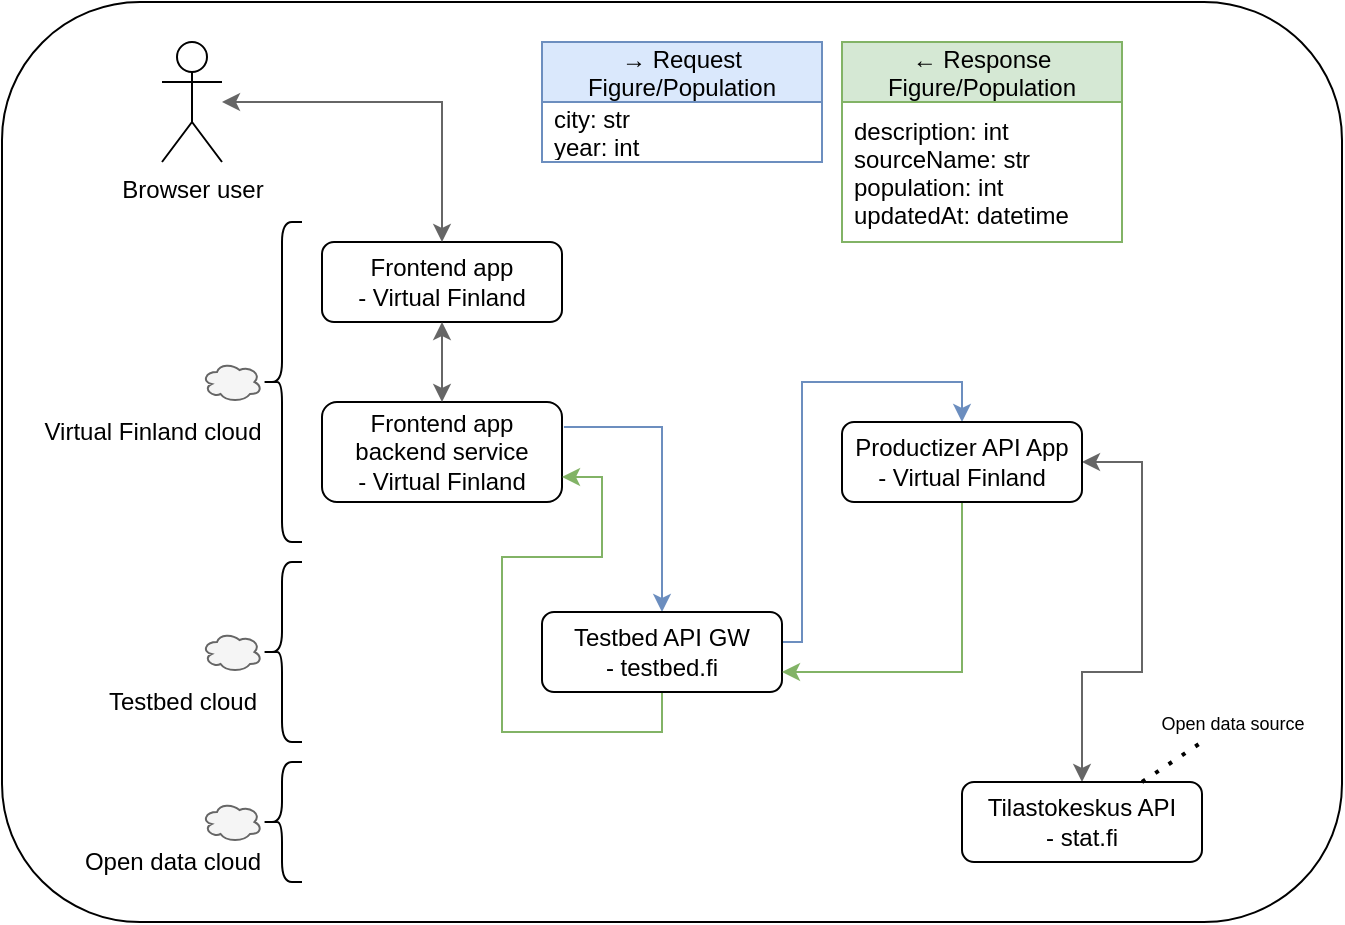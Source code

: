 <mxfile>
    <diagram id="PQ__nWFowvmibfrfLgjd" name="Page-1">
        <mxGraphModel dx="1706" dy="725" grid="1" gridSize="10" guides="1" tooltips="1" connect="1" arrows="1" fold="1" page="1" pageScale="1" pageWidth="850" pageHeight="1100" math="0" shadow="0">
            <root>
                <mxCell id="0"/>
                <mxCell id="1" parent="0"/>
                <mxCell id="9jNtTbSI3aPpyJio8dJq-46" value="" style="rounded=1;whiteSpace=wrap;html=1;" parent="1" vertex="1">
                    <mxGeometry x="-20" y="10" width="670" height="460" as="geometry"/>
                </mxCell>
                <mxCell id="9jNtTbSI3aPpyJio8dJq-6" value="Frontend app&lt;br&gt;- Virtual Finland" style="rounded=1;whiteSpace=wrap;html=1;" parent="1" vertex="1">
                    <mxGeometry x="140" y="130" width="120" height="40" as="geometry"/>
                </mxCell>
                <mxCell id="9jNtTbSI3aPpyJio8dJq-59" style="edgeStyle=orthogonalEdgeStyle;rounded=0;orthogonalLoop=1;jettySize=auto;html=1;entryX=0.5;entryY=0;entryDx=0;entryDy=0;startArrow=classic;startFill=1;fillColor=#f5f5f5;strokeColor=#666666;" parent="1" source="9jNtTbSI3aPpyJio8dJq-7" target="9jNtTbSI3aPpyJio8dJq-6" edge="1">
                    <mxGeometry relative="1" as="geometry"/>
                </mxCell>
                <mxCell id="9jNtTbSI3aPpyJio8dJq-7" value="Browser user" style="shape=umlActor;verticalLabelPosition=bottom;verticalAlign=top;html=1;outlineConnect=0;" parent="1" vertex="1">
                    <mxGeometry x="60" y="30" width="30" height="60" as="geometry"/>
                </mxCell>
                <mxCell id="9jNtTbSI3aPpyJio8dJq-16" style="edgeStyle=orthogonalEdgeStyle;rounded=0;orthogonalLoop=1;jettySize=auto;html=1;exitX=1.008;exitY=0.249;exitDx=0;exitDy=0;entryX=0.5;entryY=0;entryDx=0;entryDy=0;exitPerimeter=0;fillColor=#dae8fc;strokeColor=#6c8ebf;" parent="1" source="9jNtTbSI3aPpyJio8dJq-8" target="9jNtTbSI3aPpyJio8dJq-10" edge="1">
                    <mxGeometry relative="1" as="geometry"/>
                </mxCell>
                <mxCell id="9jNtTbSI3aPpyJio8dJq-8" value="Frontend app&lt;br&gt;backend service&lt;br&gt;- Virtual Finland" style="rounded=1;whiteSpace=wrap;html=1;" parent="1" vertex="1">
                    <mxGeometry x="140" y="210" width="120" height="50" as="geometry"/>
                </mxCell>
                <mxCell id="9jNtTbSI3aPpyJio8dJq-9" value="" style="endArrow=classic;startArrow=classic;html=1;rounded=0;entryX=0.5;entryY=1;entryDx=0;entryDy=0;exitX=0.5;exitY=0;exitDx=0;exitDy=0;fillColor=#f5f5f5;strokeColor=#666666;" parent="1" source="9jNtTbSI3aPpyJio8dJq-8" target="9jNtTbSI3aPpyJio8dJq-6" edge="1">
                    <mxGeometry width="50" height="50" relative="1" as="geometry">
                        <mxPoint x="190" y="300" as="sourcePoint"/>
                        <mxPoint x="240" y="250" as="targetPoint"/>
                    </mxGeometry>
                </mxCell>
                <mxCell id="9jNtTbSI3aPpyJio8dJq-22" style="edgeStyle=orthogonalEdgeStyle;rounded=0;orthogonalLoop=1;jettySize=auto;html=1;entryX=0.5;entryY=0;entryDx=0;entryDy=0;exitX=1;exitY=0.25;exitDx=0;exitDy=0;fillColor=#dae8fc;strokeColor=#6c8ebf;" parent="1" source="9jNtTbSI3aPpyJio8dJq-10" target="9jNtTbSI3aPpyJio8dJq-17" edge="1">
                    <mxGeometry relative="1" as="geometry">
                        <Array as="points">
                            <mxPoint x="370" y="330"/>
                            <mxPoint x="380" y="330"/>
                            <mxPoint x="380" y="200"/>
                            <mxPoint x="460" y="200"/>
                        </Array>
                    </mxGeometry>
                </mxCell>
                <mxCell id="9jNtTbSI3aPpyJio8dJq-25" style="edgeStyle=orthogonalEdgeStyle;rounded=0;orthogonalLoop=1;jettySize=auto;html=1;entryX=1;entryY=0.75;entryDx=0;entryDy=0;startArrow=none;startFill=0;exitX=0.5;exitY=1;exitDx=0;exitDy=0;fillColor=#d5e8d4;strokeColor=#82b366;" parent="1" source="9jNtTbSI3aPpyJio8dJq-10" target="9jNtTbSI3aPpyJio8dJq-8" edge="1">
                    <mxGeometry relative="1" as="geometry"/>
                </mxCell>
                <mxCell id="9jNtTbSI3aPpyJio8dJq-10" value="Testbed API GW&lt;br&gt;- testbed.fi" style="rounded=1;whiteSpace=wrap;html=1;" parent="1" vertex="1">
                    <mxGeometry x="250" y="315" width="120" height="40" as="geometry"/>
                </mxCell>
                <mxCell id="9jNtTbSI3aPpyJio8dJq-23" style="edgeStyle=orthogonalEdgeStyle;rounded=0;orthogonalLoop=1;jettySize=auto;html=1;entryX=0.5;entryY=0;entryDx=0;entryDy=0;startArrow=classic;startFill=1;fillColor=#f5f5f5;strokeColor=#666666;" parent="1" source="9jNtTbSI3aPpyJio8dJq-17" target="9jNtTbSI3aPpyJio8dJq-20" edge="1">
                    <mxGeometry relative="1" as="geometry">
                        <Array as="points">
                            <mxPoint x="550" y="240"/>
                            <mxPoint x="550" y="345"/>
                            <mxPoint x="520" y="345"/>
                        </Array>
                    </mxGeometry>
                </mxCell>
                <mxCell id="9jNtTbSI3aPpyJio8dJq-24" style="edgeStyle=orthogonalEdgeStyle;rounded=0;orthogonalLoop=1;jettySize=auto;html=1;entryX=1;entryY=0.75;entryDx=0;entryDy=0;startArrow=none;startFill=0;fillColor=#d5e8d4;strokeColor=#82b366;" parent="1" source="9jNtTbSI3aPpyJio8dJq-17" target="9jNtTbSI3aPpyJio8dJq-10" edge="1">
                    <mxGeometry relative="1" as="geometry">
                        <Array as="points">
                            <mxPoint x="460" y="345"/>
                        </Array>
                    </mxGeometry>
                </mxCell>
                <mxCell id="9jNtTbSI3aPpyJio8dJq-17" value="Productizer API App&lt;br&gt;- Virtual Finland" style="rounded=1;whiteSpace=wrap;html=1;" parent="1" vertex="1">
                    <mxGeometry x="400" y="220" width="120" height="40" as="geometry"/>
                </mxCell>
                <mxCell id="9jNtTbSI3aPpyJio8dJq-20" value="Tilastokeskus API&lt;br&gt;- stat.fi" style="rounded=1;whiteSpace=wrap;html=1;" parent="1" vertex="1">
                    <mxGeometry x="460" y="400" width="120" height="40" as="geometry"/>
                </mxCell>
                <mxCell id="9jNtTbSI3aPpyJio8dJq-33" value="Virtual Finland cloud" style="text;html=1;align=center;verticalAlign=middle;resizable=0;points=[];autosize=1;strokeColor=none;fillColor=none;" parent="1" vertex="1">
                    <mxGeometry x="-5" y="215" width="120" height="20" as="geometry"/>
                </mxCell>
                <mxCell id="9jNtTbSI3aPpyJio8dJq-34" value="Testbed cloud" style="text;html=1;align=center;verticalAlign=middle;resizable=0;points=[];autosize=1;strokeColor=none;fillColor=none;" parent="1" vertex="1">
                    <mxGeometry x="25" y="350" width="90" height="20" as="geometry"/>
                </mxCell>
                <mxCell id="9jNtTbSI3aPpyJio8dJq-35" value="Open data cloud" style="text;html=1;align=center;verticalAlign=middle;resizable=0;points=[];autosize=1;strokeColor=none;fillColor=none;" parent="1" vertex="1">
                    <mxGeometry x="15" y="430" width="100" height="20" as="geometry"/>
                </mxCell>
                <mxCell id="9jNtTbSI3aPpyJio8dJq-36" value="→ Request&#10;Figure/Population" style="swimlane;fontStyle=0;childLayout=stackLayout;horizontal=1;startSize=30;horizontalStack=0;resizeParent=1;resizeParentMax=0;resizeLast=0;collapsible=1;marginBottom=0;fillColor=#dae8fc;strokeColor=#6c8ebf;" parent="1" vertex="1">
                    <mxGeometry x="250" y="30" width="140" height="60" as="geometry"/>
                </mxCell>
                <mxCell id="9jNtTbSI3aPpyJio8dJq-37" value="city: str&#10;year: int" style="text;strokeColor=none;fillColor=none;align=left;verticalAlign=middle;spacingLeft=4;spacingRight=4;overflow=hidden;points=[[0,0.5],[1,0.5]];portConstraint=eastwest;rotatable=0;" parent="9jNtTbSI3aPpyJio8dJq-36" vertex="1">
                    <mxGeometry y="30" width="140" height="30" as="geometry"/>
                </mxCell>
                <mxCell id="9jNtTbSI3aPpyJio8dJq-42" value="← Response&#10;Figure/Population" style="swimlane;fontStyle=0;childLayout=stackLayout;horizontal=1;startSize=30;horizontalStack=0;resizeParent=1;resizeParentMax=0;resizeLast=0;collapsible=1;marginBottom=0;fillColor=#d5e8d4;strokeColor=#82b366;" parent="1" vertex="1">
                    <mxGeometry x="400" y="30" width="140" height="100" as="geometry"/>
                </mxCell>
                <mxCell id="9jNtTbSI3aPpyJio8dJq-43" value="description: int&#10;sourceName: str&#10;population: int&#10;updatedAt: datetime" style="text;strokeColor=none;fillColor=none;align=left;verticalAlign=middle;spacingLeft=4;spacingRight=4;overflow=hidden;points=[[0,0.5],[1,0.5]];portConstraint=eastwest;rotatable=0;" parent="9jNtTbSI3aPpyJio8dJq-42" vertex="1">
                    <mxGeometry y="30" width="140" height="70" as="geometry"/>
                </mxCell>
                <mxCell id="9jNtTbSI3aPpyJio8dJq-47" value="" style="ellipse;shape=cloud;whiteSpace=wrap;html=1;fillColor=#f5f5f5;fontColor=#333333;strokeColor=#666666;" parent="1" vertex="1">
                    <mxGeometry x="80" y="190" width="30" height="20" as="geometry"/>
                </mxCell>
                <mxCell id="9jNtTbSI3aPpyJio8dJq-48" value="" style="ellipse;shape=cloud;whiteSpace=wrap;html=1;fillColor=#f5f5f5;fontColor=#333333;strokeColor=#666666;" parent="1" vertex="1">
                    <mxGeometry x="80" y="325" width="30" height="20" as="geometry"/>
                </mxCell>
                <mxCell id="9jNtTbSI3aPpyJio8dJq-49" value="" style="ellipse;shape=cloud;whiteSpace=wrap;html=1;fillColor=#f5f5f5;fontColor=#333333;strokeColor=#666666;" parent="1" vertex="1">
                    <mxGeometry x="80" y="410" width="30" height="20" as="geometry"/>
                </mxCell>
                <mxCell id="9jNtTbSI3aPpyJio8dJq-54" value="" style="shape=curlyBracket;whiteSpace=wrap;html=1;rounded=1;" parent="1" vertex="1">
                    <mxGeometry x="110" y="290" width="20" height="90" as="geometry"/>
                </mxCell>
                <mxCell id="9jNtTbSI3aPpyJio8dJq-55" value="" style="shape=curlyBracket;whiteSpace=wrap;html=1;rounded=1;" parent="1" vertex="1">
                    <mxGeometry x="110" y="120" width="20" height="160" as="geometry"/>
                </mxCell>
                <mxCell id="9jNtTbSI3aPpyJio8dJq-56" value="" style="shape=curlyBracket;whiteSpace=wrap;html=1;rounded=1;" parent="1" vertex="1">
                    <mxGeometry x="110" y="390" width="20" height="60" as="geometry"/>
                </mxCell>
                <mxCell id="9jNtTbSI3aPpyJio8dJq-62" value="&lt;font style=&quot;font-size: 9px&quot;&gt;Open data source&lt;/font&gt;" style="text;html=1;align=center;verticalAlign=middle;resizable=0;points=[];autosize=1;strokeColor=none;fillColor=none;" parent="1" vertex="1">
                    <mxGeometry x="550" y="360" width="90" height="20" as="geometry"/>
                </mxCell>
                <mxCell id="2" value="" style="endArrow=none;dashed=1;html=1;dashPattern=1 3;strokeWidth=2;fontSize=9;exitX=0.75;exitY=0;exitDx=0;exitDy=0;" edge="1" parent="1" source="9jNtTbSI3aPpyJio8dJq-20" target="9jNtTbSI3aPpyJio8dJq-62">
                    <mxGeometry width="50" height="50" relative="1" as="geometry">
                        <mxPoint x="560" y="420" as="sourcePoint"/>
                        <mxPoint x="610" y="370" as="targetPoint"/>
                    </mxGeometry>
                </mxCell>
            </root>
        </mxGraphModel>
    </diagram>
</mxfile>